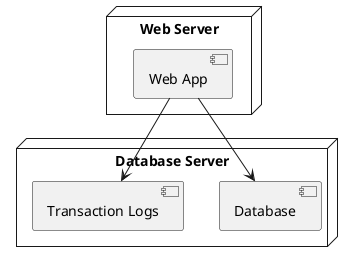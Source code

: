 @startuml
node "Web Server" {
    [Web App]
}

node "Database Server" {
    [Database]
    [Transaction Logs]
}

[Web App] --> [Database]
[Web App] --> [Transaction Logs]
@enduml
